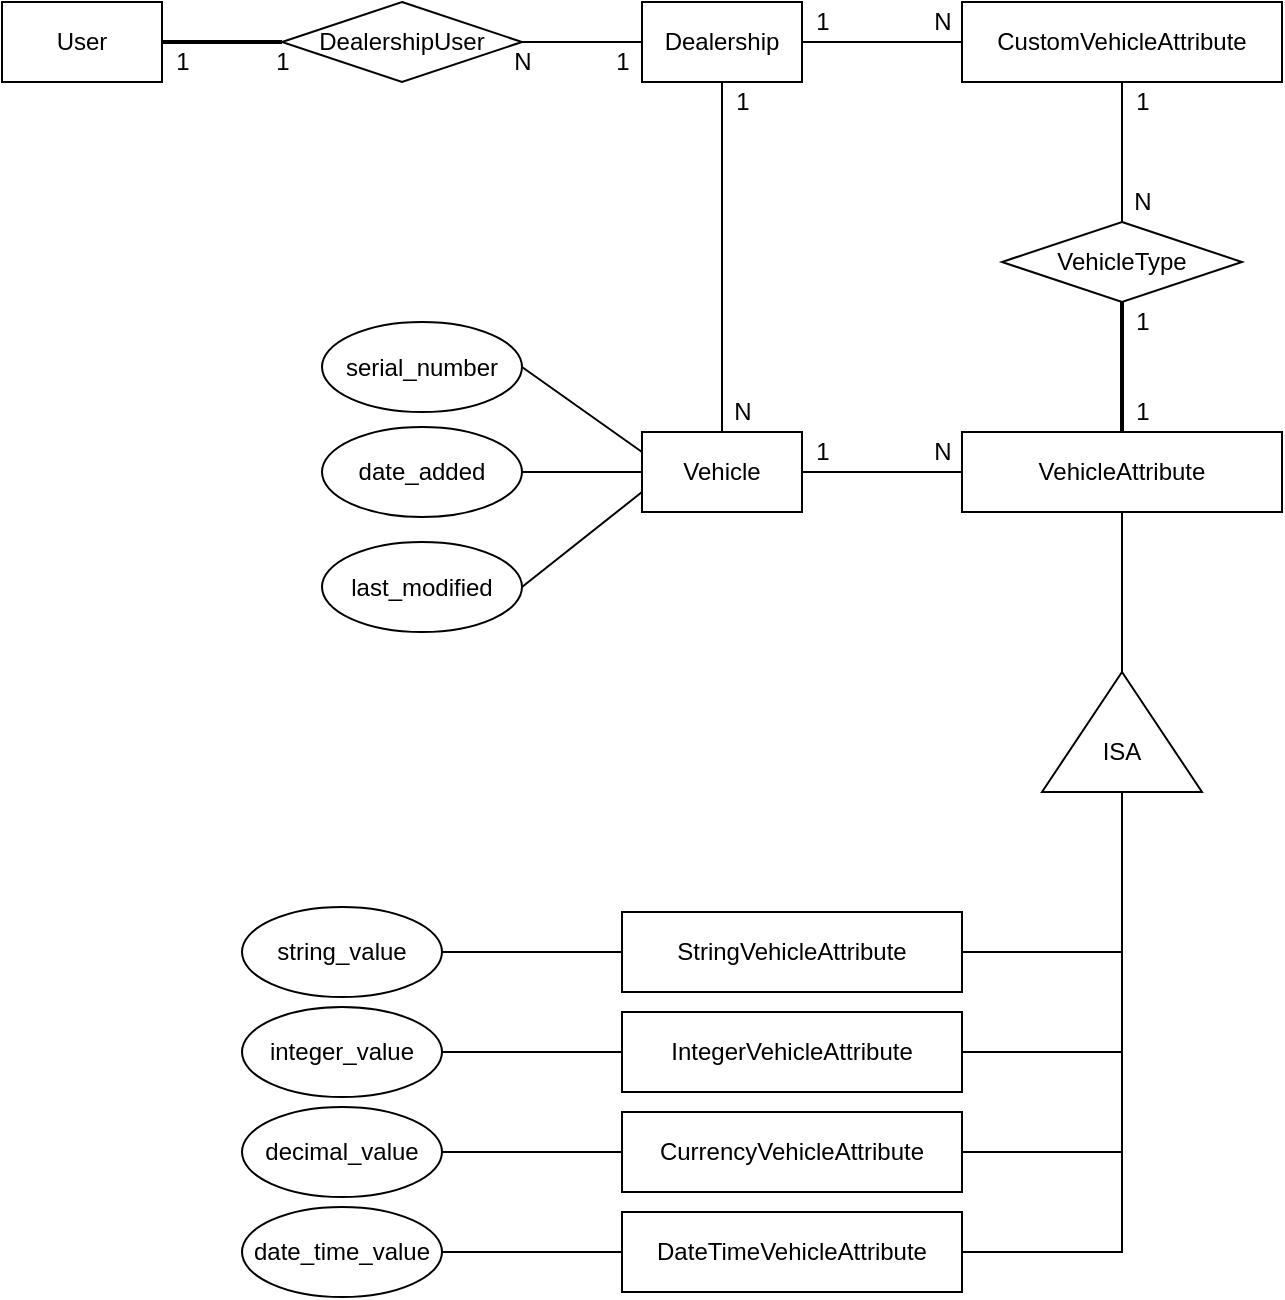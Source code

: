 <mxfile version="14.4.3" type="device"><diagram id="sJur65hZx9Pb37m03K0V" name="Page-1"><mxGraphModel dx="1636" dy="943" grid="1" gridSize="10" guides="1" tooltips="1" connect="1" arrows="1" fold="1" page="1" pageScale="1" pageWidth="850" pageHeight="1100" math="0" shadow="0"><root><mxCell id="0"/><mxCell id="1" parent="0"/><mxCell id="5uycxF4oba2N1h0Enszf-5" style="edgeStyle=orthogonalEdgeStyle;rounded=0;orthogonalLoop=1;jettySize=auto;html=1;exitX=1;exitY=0.5;exitDx=0;exitDy=0;entryX=0;entryY=0.5;entryDx=0;entryDy=0;strokeWidth=2;endArrow=none;endFill=0;" edge="1" parent="1" source="5uycxF4oba2N1h0Enszf-1" target="5uycxF4oba2N1h0Enszf-4"><mxGeometry relative="1" as="geometry"/></mxCell><mxCell id="5uycxF4oba2N1h0Enszf-1" value="User" style="rounded=0;whiteSpace=wrap;html=1;" vertex="1" parent="1"><mxGeometry x="80" y="120" width="80" height="40" as="geometry"/></mxCell><mxCell id="5uycxF4oba2N1h0Enszf-6" style="edgeStyle=orthogonalEdgeStyle;rounded=0;orthogonalLoop=1;jettySize=auto;html=1;exitX=0;exitY=0.5;exitDx=0;exitDy=0;entryX=1;entryY=0.5;entryDx=0;entryDy=0;endArrow=none;endFill=0;" edge="1" parent="1" source="5uycxF4oba2N1h0Enszf-2" target="5uycxF4oba2N1h0Enszf-4"><mxGeometry relative="1" as="geometry"/></mxCell><mxCell id="5uycxF4oba2N1h0Enszf-8" style="edgeStyle=orthogonalEdgeStyle;rounded=0;orthogonalLoop=1;jettySize=auto;html=1;exitX=0.5;exitY=1;exitDx=0;exitDy=0;entryX=0.5;entryY=0;entryDx=0;entryDy=0;endArrow=none;endFill=0;" edge="1" parent="1" source="5uycxF4oba2N1h0Enszf-2" target="5uycxF4oba2N1h0Enszf-7"><mxGeometry relative="1" as="geometry"/></mxCell><mxCell id="5uycxF4oba2N1h0Enszf-16" style="edgeStyle=orthogonalEdgeStyle;rounded=0;orthogonalLoop=1;jettySize=auto;html=1;exitX=1;exitY=0.5;exitDx=0;exitDy=0;entryX=0;entryY=0.5;entryDx=0;entryDy=0;endArrow=none;endFill=0;" edge="1" parent="1" source="5uycxF4oba2N1h0Enszf-2" target="5uycxF4oba2N1h0Enszf-15"><mxGeometry relative="1" as="geometry"/></mxCell><mxCell id="5uycxF4oba2N1h0Enszf-2" value="Dealership" style="rounded=0;whiteSpace=wrap;html=1;" vertex="1" parent="1"><mxGeometry x="400" y="120" width="80" height="40" as="geometry"/></mxCell><mxCell id="5uycxF4oba2N1h0Enszf-4" value="DealershipUser" style="rhombus;whiteSpace=wrap;html=1;" vertex="1" parent="1"><mxGeometry x="220" y="120" width="120" height="40" as="geometry"/></mxCell><mxCell id="5uycxF4oba2N1h0Enszf-38" style="edgeStyle=orthogonalEdgeStyle;rounded=0;orthogonalLoop=1;jettySize=auto;html=1;exitX=1;exitY=0.5;exitDx=0;exitDy=0;entryX=0;entryY=0.5;entryDx=0;entryDy=0;endArrow=none;endFill=0;" edge="1" parent="1" source="5uycxF4oba2N1h0Enszf-7" target="5uycxF4oba2N1h0Enszf-19"><mxGeometry relative="1" as="geometry"/></mxCell><mxCell id="5uycxF4oba2N1h0Enszf-64" style="rounded=0;orthogonalLoop=1;jettySize=auto;html=1;exitX=0;exitY=0.25;exitDx=0;exitDy=0;entryX=1;entryY=0.5;entryDx=0;entryDy=0;endArrow=none;endFill=0;strokeWidth=1;" edge="1" parent="1" source="5uycxF4oba2N1h0Enszf-7" target="5uycxF4oba2N1h0Enszf-61"><mxGeometry relative="1" as="geometry"/></mxCell><mxCell id="5uycxF4oba2N1h0Enszf-65" style="edgeStyle=none;rounded=0;orthogonalLoop=1;jettySize=auto;html=1;exitX=0;exitY=0.5;exitDx=0;exitDy=0;entryX=1;entryY=0.5;entryDx=0;entryDy=0;endArrow=none;endFill=0;strokeWidth=1;" edge="1" parent="1" source="5uycxF4oba2N1h0Enszf-7" target="5uycxF4oba2N1h0Enszf-62"><mxGeometry relative="1" as="geometry"/></mxCell><mxCell id="5uycxF4oba2N1h0Enszf-66" style="edgeStyle=none;rounded=0;orthogonalLoop=1;jettySize=auto;html=1;exitX=0;exitY=0.75;exitDx=0;exitDy=0;entryX=1;entryY=0.5;entryDx=0;entryDy=0;endArrow=none;endFill=0;strokeWidth=1;" edge="1" parent="1" source="5uycxF4oba2N1h0Enszf-7" target="5uycxF4oba2N1h0Enszf-63"><mxGeometry relative="1" as="geometry"/></mxCell><mxCell id="5uycxF4oba2N1h0Enszf-7" value="Vehicle" style="rounded=0;whiteSpace=wrap;html=1;" vertex="1" parent="1"><mxGeometry x="400" y="335" width="80" height="40" as="geometry"/></mxCell><mxCell id="5uycxF4oba2N1h0Enszf-9" value="1" style="text;html=1;align=center;verticalAlign=middle;resizable=0;points=[];autosize=1;" vertex="1" parent="1"><mxGeometry x="160" y="140" width="20" height="20" as="geometry"/></mxCell><mxCell id="5uycxF4oba2N1h0Enszf-10" value="1" style="text;html=1;align=center;verticalAlign=middle;resizable=0;points=[];autosize=1;" vertex="1" parent="1"><mxGeometry x="210" y="140" width="20" height="20" as="geometry"/></mxCell><mxCell id="5uycxF4oba2N1h0Enszf-11" value="1" style="text;html=1;align=center;verticalAlign=middle;resizable=0;points=[];autosize=1;" vertex="1" parent="1"><mxGeometry x="380" y="140" width="20" height="20" as="geometry"/></mxCell><mxCell id="5uycxF4oba2N1h0Enszf-12" value="N" style="text;html=1;align=center;verticalAlign=middle;resizable=0;points=[];autosize=1;" vertex="1" parent="1"><mxGeometry x="330" y="140" width="20" height="20" as="geometry"/></mxCell><mxCell id="5uycxF4oba2N1h0Enszf-13" value="1" style="text;html=1;align=center;verticalAlign=middle;resizable=0;points=[];autosize=1;" vertex="1" parent="1"><mxGeometry x="440" y="160" width="20" height="20" as="geometry"/></mxCell><mxCell id="5uycxF4oba2N1h0Enszf-14" value="N" style="text;html=1;align=center;verticalAlign=middle;resizable=0;points=[];autosize=1;" vertex="1" parent="1"><mxGeometry x="440" y="315" width="20" height="20" as="geometry"/></mxCell><mxCell id="5uycxF4oba2N1h0Enszf-42" style="edgeStyle=orthogonalEdgeStyle;rounded=0;orthogonalLoop=1;jettySize=auto;html=1;exitX=0.5;exitY=1;exitDx=0;exitDy=0;entryX=0.5;entryY=0;entryDx=0;entryDy=0;endArrow=none;endFill=0;" edge="1" parent="1" source="5uycxF4oba2N1h0Enszf-15" target="5uycxF4oba2N1h0Enszf-41"><mxGeometry relative="1" as="geometry"/></mxCell><mxCell id="5uycxF4oba2N1h0Enszf-15" value="CustomVehicleAttribute" style="rounded=0;whiteSpace=wrap;html=1;" vertex="1" parent="1"><mxGeometry x="560" y="120" width="160" height="40" as="geometry"/></mxCell><mxCell id="5uycxF4oba2N1h0Enszf-17" value="1" style="text;html=1;align=center;verticalAlign=middle;resizable=0;points=[];autosize=1;" vertex="1" parent="1"><mxGeometry x="480" y="120" width="20" height="20" as="geometry"/></mxCell><mxCell id="5uycxF4oba2N1h0Enszf-18" value="N" style="text;html=1;align=center;verticalAlign=middle;resizable=0;points=[];autosize=1;" vertex="1" parent="1"><mxGeometry x="540" y="120" width="20" height="20" as="geometry"/></mxCell><mxCell id="5uycxF4oba2N1h0Enszf-29" style="edgeStyle=orthogonalEdgeStyle;rounded=0;orthogonalLoop=1;jettySize=auto;html=1;exitX=0.5;exitY=1;exitDx=0;exitDy=0;entryX=1;entryY=0.5;entryDx=0;entryDy=0;endArrow=none;endFill=0;" edge="1" parent="1" source="5uycxF4oba2N1h0Enszf-19" target="5uycxF4oba2N1h0Enszf-25"><mxGeometry relative="1" as="geometry"/></mxCell><mxCell id="5uycxF4oba2N1h0Enszf-45" style="edgeStyle=orthogonalEdgeStyle;rounded=0;orthogonalLoop=1;jettySize=auto;html=1;exitX=0.5;exitY=0;exitDx=0;exitDy=0;entryX=0.5;entryY=1;entryDx=0;entryDy=0;strokeWidth=2;endArrow=none;endFill=0;" edge="1" parent="1" source="5uycxF4oba2N1h0Enszf-19" target="5uycxF4oba2N1h0Enszf-41"><mxGeometry relative="1" as="geometry"/></mxCell><mxCell id="5uycxF4oba2N1h0Enszf-19" value="VehicleAttribute" style="rounded=0;whiteSpace=wrap;html=1;" vertex="1" parent="1"><mxGeometry x="560" y="335" width="160" height="40" as="geometry"/></mxCell><mxCell id="5uycxF4oba2N1h0Enszf-34" style="edgeStyle=orthogonalEdgeStyle;rounded=0;orthogonalLoop=1;jettySize=auto;html=1;exitX=0;exitY=0.5;exitDx=0;exitDy=0;entryX=1;entryY=0.5;entryDx=0;entryDy=0;endArrow=none;endFill=0;" edge="1" parent="1" source="5uycxF4oba2N1h0Enszf-25" target="5uycxF4oba2N1h0Enszf-30"><mxGeometry relative="1" as="geometry"/></mxCell><mxCell id="5uycxF4oba2N1h0Enszf-35" style="edgeStyle=orthogonalEdgeStyle;rounded=0;orthogonalLoop=1;jettySize=auto;html=1;exitX=0;exitY=0.5;exitDx=0;exitDy=0;entryX=1;entryY=0.5;entryDx=0;entryDy=0;endArrow=none;endFill=0;" edge="1" parent="1" source="5uycxF4oba2N1h0Enszf-25" target="5uycxF4oba2N1h0Enszf-31"><mxGeometry relative="1" as="geometry"/></mxCell><mxCell id="5uycxF4oba2N1h0Enszf-36" style="edgeStyle=orthogonalEdgeStyle;rounded=0;orthogonalLoop=1;jettySize=auto;html=1;exitX=0;exitY=0.5;exitDx=0;exitDy=0;entryX=1;entryY=0.5;entryDx=0;entryDy=0;endArrow=none;endFill=0;" edge="1" parent="1" source="5uycxF4oba2N1h0Enszf-25" target="5uycxF4oba2N1h0Enszf-32"><mxGeometry relative="1" as="geometry"/></mxCell><mxCell id="5uycxF4oba2N1h0Enszf-37" style="edgeStyle=orthogonalEdgeStyle;rounded=0;orthogonalLoop=1;jettySize=auto;html=1;exitX=0;exitY=0.5;exitDx=0;exitDy=0;entryX=1;entryY=0.5;entryDx=0;entryDy=0;endArrow=none;endFill=0;" edge="1" parent="1" source="5uycxF4oba2N1h0Enszf-25" target="5uycxF4oba2N1h0Enszf-33"><mxGeometry relative="1" as="geometry"/></mxCell><mxCell id="5uycxF4oba2N1h0Enszf-25" value="" style="triangle;whiteSpace=wrap;html=1;rotation=-90;" vertex="1" parent="1"><mxGeometry x="610" y="445" width="60" height="80" as="geometry"/></mxCell><mxCell id="5uycxF4oba2N1h0Enszf-26" value="ISA" style="text;html=1;strokeColor=none;fillColor=none;align=center;verticalAlign=middle;whiteSpace=wrap;rounded=0;" vertex="1" parent="1"><mxGeometry x="620" y="485" width="40" height="20" as="geometry"/></mxCell><mxCell id="5uycxF4oba2N1h0Enszf-55" style="edgeStyle=orthogonalEdgeStyle;rounded=0;orthogonalLoop=1;jettySize=auto;html=1;exitX=0;exitY=0.5;exitDx=0;exitDy=0;entryX=1;entryY=0.5;entryDx=0;entryDy=0;endArrow=none;endFill=0;strokeWidth=1;" edge="1" parent="1" source="5uycxF4oba2N1h0Enszf-30" target="5uycxF4oba2N1h0Enszf-51"><mxGeometry relative="1" as="geometry"/></mxCell><mxCell id="5uycxF4oba2N1h0Enszf-30" value="StringVehicleAttribute" style="rounded=0;whiteSpace=wrap;html=1;" vertex="1" parent="1"><mxGeometry x="390" y="575" width="170" height="40" as="geometry"/></mxCell><mxCell id="5uycxF4oba2N1h0Enszf-57" style="edgeStyle=orthogonalEdgeStyle;rounded=0;orthogonalLoop=1;jettySize=auto;html=1;exitX=0;exitY=0.5;exitDx=0;exitDy=0;entryX=1;entryY=0.5;entryDx=0;entryDy=0;endArrow=none;endFill=0;strokeWidth=1;" edge="1" parent="1" source="5uycxF4oba2N1h0Enszf-31" target="5uycxF4oba2N1h0Enszf-52"><mxGeometry relative="1" as="geometry"/></mxCell><mxCell id="5uycxF4oba2N1h0Enszf-31" value="IntegerVehicleAttribute" style="rounded=0;whiteSpace=wrap;html=1;" vertex="1" parent="1"><mxGeometry x="390" y="625" width="170" height="40" as="geometry"/></mxCell><mxCell id="5uycxF4oba2N1h0Enszf-58" style="edgeStyle=orthogonalEdgeStyle;rounded=0;orthogonalLoop=1;jettySize=auto;html=1;exitX=0;exitY=0.5;exitDx=0;exitDy=0;entryX=1;entryY=0.5;entryDx=0;entryDy=0;endArrow=none;endFill=0;strokeWidth=1;" edge="1" parent="1" source="5uycxF4oba2N1h0Enszf-32" target="5uycxF4oba2N1h0Enszf-53"><mxGeometry relative="1" as="geometry"/></mxCell><mxCell id="5uycxF4oba2N1h0Enszf-32" value="CurrencyVehicleAttribute" style="rounded=0;whiteSpace=wrap;html=1;" vertex="1" parent="1"><mxGeometry x="390" y="675" width="170" height="40" as="geometry"/></mxCell><mxCell id="5uycxF4oba2N1h0Enszf-59" style="edgeStyle=orthogonalEdgeStyle;rounded=0;orthogonalLoop=1;jettySize=auto;html=1;exitX=0;exitY=0.5;exitDx=0;exitDy=0;entryX=1;entryY=0.5;entryDx=0;entryDy=0;endArrow=none;endFill=0;strokeWidth=1;" edge="1" parent="1" source="5uycxF4oba2N1h0Enszf-33" target="5uycxF4oba2N1h0Enszf-54"><mxGeometry relative="1" as="geometry"/></mxCell><mxCell id="5uycxF4oba2N1h0Enszf-33" value="DateTimeVehicleAttribute" style="rounded=0;whiteSpace=wrap;html=1;" vertex="1" parent="1"><mxGeometry x="390" y="725" width="170" height="40" as="geometry"/></mxCell><mxCell id="5uycxF4oba2N1h0Enszf-39" value="1" style="text;html=1;align=center;verticalAlign=middle;resizable=0;points=[];autosize=1;" vertex="1" parent="1"><mxGeometry x="480" y="335" width="20" height="20" as="geometry"/></mxCell><mxCell id="5uycxF4oba2N1h0Enszf-40" value="N" style="text;html=1;align=center;verticalAlign=middle;resizable=0;points=[];autosize=1;" vertex="1" parent="1"><mxGeometry x="540" y="335" width="20" height="20" as="geometry"/></mxCell><mxCell id="5uycxF4oba2N1h0Enszf-41" value="VehicleType" style="rhombus;whiteSpace=wrap;html=1;" vertex="1" parent="1"><mxGeometry x="580" y="230" width="120" height="40" as="geometry"/></mxCell><mxCell id="5uycxF4oba2N1h0Enszf-43" value="1" style="text;html=1;align=center;verticalAlign=middle;resizable=0;points=[];autosize=1;" vertex="1" parent="1"><mxGeometry x="640" y="160" width="20" height="20" as="geometry"/></mxCell><mxCell id="5uycxF4oba2N1h0Enszf-44" value="N" style="text;html=1;align=center;verticalAlign=middle;resizable=0;points=[];autosize=1;" vertex="1" parent="1"><mxGeometry x="640" y="210" width="20" height="20" as="geometry"/></mxCell><mxCell id="5uycxF4oba2N1h0Enszf-47" value="1" style="text;html=1;align=center;verticalAlign=middle;resizable=0;points=[];autosize=1;" vertex="1" parent="1"><mxGeometry x="640" y="315" width="20" height="20" as="geometry"/></mxCell><mxCell id="5uycxF4oba2N1h0Enszf-48" value="1" style="text;html=1;align=center;verticalAlign=middle;resizable=0;points=[];autosize=1;" vertex="1" parent="1"><mxGeometry x="640" y="270" width="20" height="20" as="geometry"/></mxCell><mxCell id="5uycxF4oba2N1h0Enszf-51" value="string_value" style="ellipse;whiteSpace=wrap;html=1;" vertex="1" parent="1"><mxGeometry x="200" y="572.5" width="100" height="45" as="geometry"/></mxCell><mxCell id="5uycxF4oba2N1h0Enszf-52" value="integer_value" style="ellipse;whiteSpace=wrap;html=1;" vertex="1" parent="1"><mxGeometry x="200" y="622.5" width="100" height="45" as="geometry"/></mxCell><mxCell id="5uycxF4oba2N1h0Enszf-53" value="decimal_value" style="ellipse;whiteSpace=wrap;html=1;" vertex="1" parent="1"><mxGeometry x="200" y="672.5" width="100" height="45" as="geometry"/></mxCell><mxCell id="5uycxF4oba2N1h0Enszf-54" value="date_time_value" style="ellipse;whiteSpace=wrap;html=1;" vertex="1" parent="1"><mxGeometry x="200" y="722.5" width="100" height="45" as="geometry"/></mxCell><mxCell id="5uycxF4oba2N1h0Enszf-61" value="serial_number" style="ellipse;whiteSpace=wrap;html=1;" vertex="1" parent="1"><mxGeometry x="240" y="280" width="100" height="45" as="geometry"/></mxCell><mxCell id="5uycxF4oba2N1h0Enszf-62" value="date_added" style="ellipse;whiteSpace=wrap;html=1;" vertex="1" parent="1"><mxGeometry x="240" y="332.5" width="100" height="45" as="geometry"/></mxCell><mxCell id="5uycxF4oba2N1h0Enszf-63" value="last_modified" style="ellipse;whiteSpace=wrap;html=1;" vertex="1" parent="1"><mxGeometry x="240" y="390" width="100" height="45" as="geometry"/></mxCell></root></mxGraphModel></diagram></mxfile>